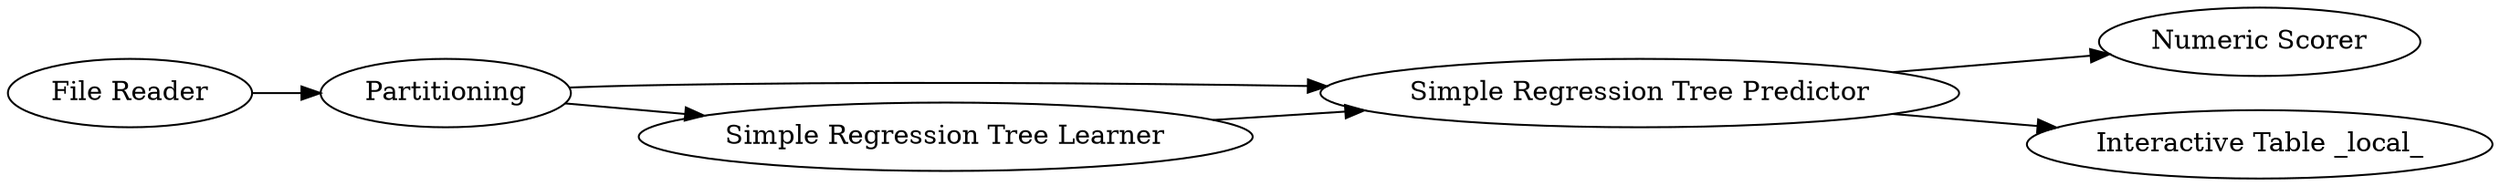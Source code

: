 digraph {
	14 -> 33
	11 -> 14
	2 -> 14
	1 -> 2
	14 -> 9
	2 -> 11
	1 [label="File Reader"]
	9 [label="Interactive Table _local_"]
	11 [label="Simple Regression Tree Learner"]
	14 [label="Simple Regression Tree Predictor"]
	33 [label="Numeric Scorer"]
	2 [label=Partitioning]
	rankdir=LR
}
